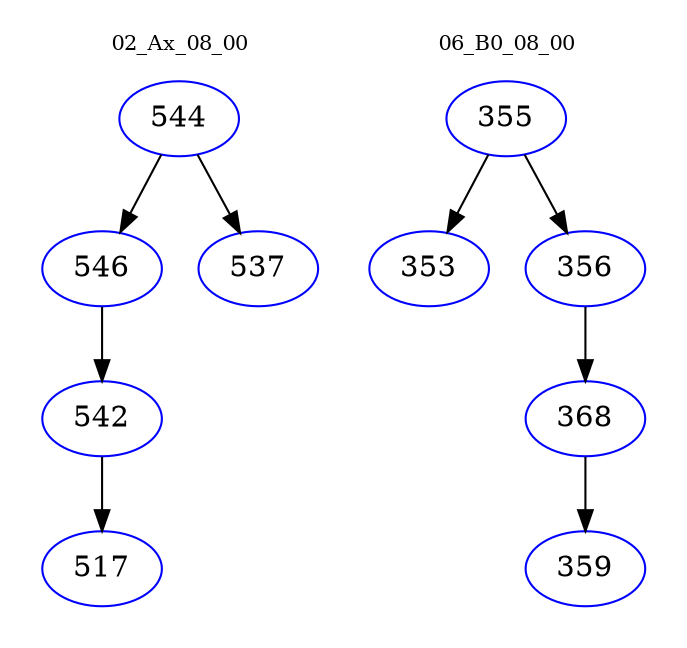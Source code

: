 digraph{
subgraph cluster_0 {
color = white
label = "02_Ax_08_00";
fontsize=10;
T0_544 [label="544", color="blue"]
T0_544 -> T0_546 [color="black"]
T0_546 [label="546", color="blue"]
T0_546 -> T0_542 [color="black"]
T0_542 [label="542", color="blue"]
T0_542 -> T0_517 [color="black"]
T0_517 [label="517", color="blue"]
T0_544 -> T0_537 [color="black"]
T0_537 [label="537", color="blue"]
}
subgraph cluster_1 {
color = white
label = "06_B0_08_00";
fontsize=10;
T1_355 [label="355", color="blue"]
T1_355 -> T1_353 [color="black"]
T1_353 [label="353", color="blue"]
T1_355 -> T1_356 [color="black"]
T1_356 [label="356", color="blue"]
T1_356 -> T1_368 [color="black"]
T1_368 [label="368", color="blue"]
T1_368 -> T1_359 [color="black"]
T1_359 [label="359", color="blue"]
}
}
